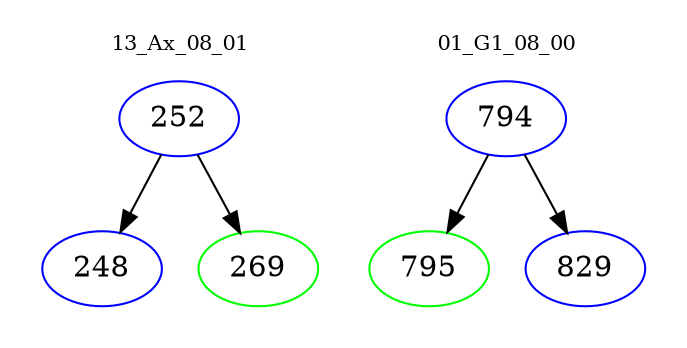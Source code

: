 digraph{
subgraph cluster_0 {
color = white
label = "13_Ax_08_01";
fontsize=10;
T0_252 [label="252", color="blue"]
T0_252 -> T0_248 [color="black"]
T0_248 [label="248", color="blue"]
T0_252 -> T0_269 [color="black"]
T0_269 [label="269", color="green"]
}
subgraph cluster_1 {
color = white
label = "01_G1_08_00";
fontsize=10;
T1_794 [label="794", color="blue"]
T1_794 -> T1_795 [color="black"]
T1_795 [label="795", color="green"]
T1_794 -> T1_829 [color="black"]
T1_829 [label="829", color="blue"]
}
}
